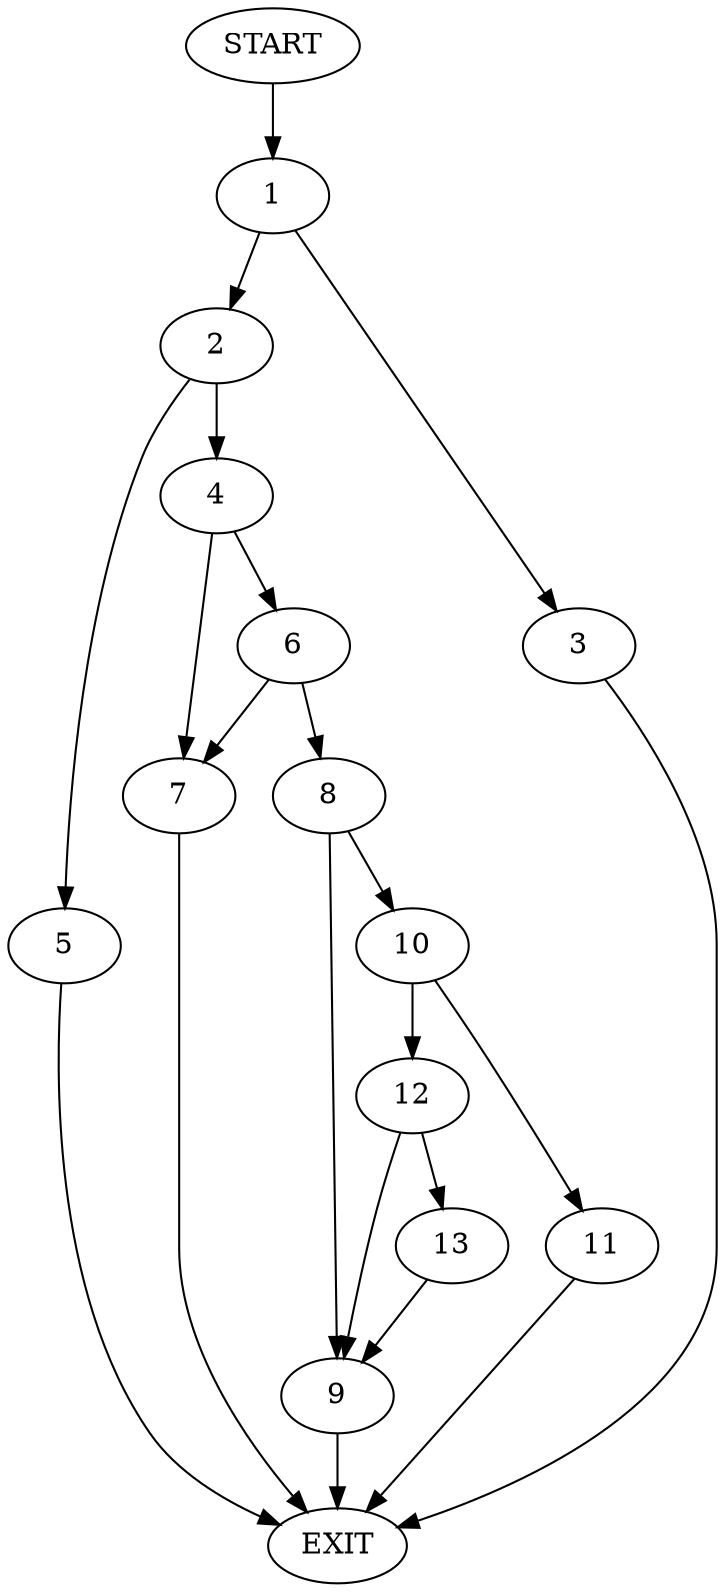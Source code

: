 digraph {
0 [label="START"]
14 [label="EXIT"]
0 -> 1
1 -> 2
1 -> 3
3 -> 14
2 -> 4
2 -> 5
4 -> 6
4 -> 7
5 -> 14
7 -> 14
6 -> 8
6 -> 7
8 -> 9
8 -> 10
10 -> 11
10 -> 12
9 -> 14
12 -> 9
12 -> 13
11 -> 14
13 -> 9
}
